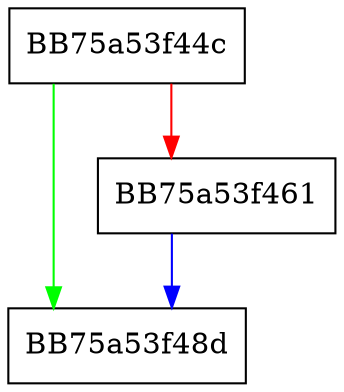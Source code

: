 digraph swap {
  node [shape="box"];
  graph [splines=ortho];
  BB75a53f44c -> BB75a53f48d [color="green"];
  BB75a53f44c -> BB75a53f461 [color="red"];
  BB75a53f461 -> BB75a53f48d [color="blue"];
}